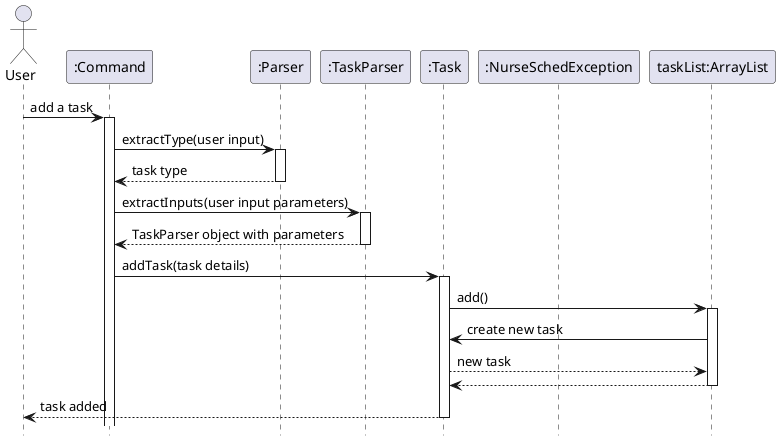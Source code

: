@startuml

hide footbox
actor User
participant ":Command" as Command
participant ":Parser" as Parser
participant ":TaskParser" as TaskParser
participant ":Task" as Task
participant ":NurseSchedException" as NurseSchedException
participant "taskList:ArrayList" as taskList

User -> Command : add a task
activate Command

Command -> Parser : extractType(user input)
activate Parser
Parser --> Command : task type
deactivate Parser

Command -> TaskParser : extractInputs(user input parameters)
activate TaskParser
TaskParser --> Command : TaskParser object with parameters
deactivate TaskParser

Command-> Task : addTask(task details)
activate Task

Task -> taskList : add()
activate taskList

taskList -> Task : create new task
Task --> taskList : new task
taskList --> Task
deactivate taskList

Task --> User : task added
deactivate Task

@enduml
